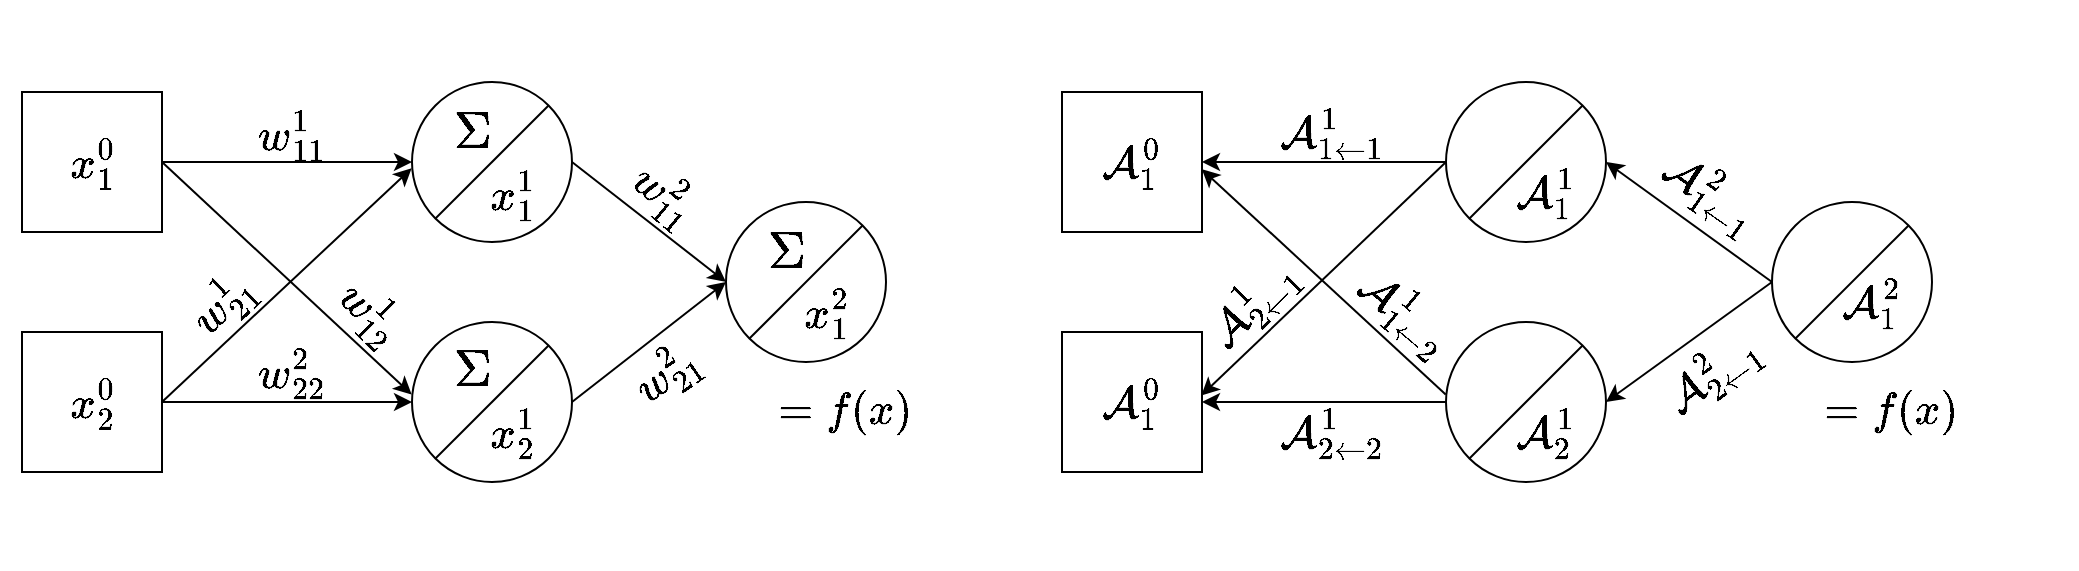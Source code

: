 <mxfile version="21.1.4" type="github">
  <diagram id="L71-HYiMx5dE4_1I3F0T" name="Sivu-1">
    <mxGraphModel dx="1961" dy="603" grid="1" gridSize="10" guides="1" tooltips="1" connect="1" arrows="1" fold="1" page="1" pageScale="1" pageWidth="827" pageHeight="1169" math="1" shadow="0">
      <root>
        <mxCell id="0" />
        <mxCell id="1" parent="0" />
        <mxCell id="3wHbqjxO5yv6Bnrj-V3m-3" value="" style="group;fontSize=19;" parent="1" vertex="1" connectable="0">
          <mxGeometry x="-800" y="80" width="510" height="200" as="geometry" />
        </mxCell>
        <mxCell id="unRAUoUYdDuh-6SN-mz_-5" value="&lt;font style=&quot;font-size: 19px;&quot;&gt;$$x_1^0$$&lt;/font&gt;" style="square;whiteSpace=wrap;html=1;aspect=fixed;container=0;fontSize=19;" parent="3wHbqjxO5yv6Bnrj-V3m-3" vertex="1">
          <mxGeometry x="5" y="5" width="70" height="70" as="geometry" />
        </mxCell>
        <mxCell id="unRAUoUYdDuh-6SN-mz_-7" value="&lt;font style=&quot;font-size: 19px;&quot;&gt;$$x_2^0$$&lt;/font&gt;" style="square;whiteSpace=wrap;html=1;aspect=fixed;container=0;fontSize=19;" parent="3wHbqjxO5yv6Bnrj-V3m-3" vertex="1">
          <mxGeometry x="5" y="125" width="70" height="70" as="geometry" />
        </mxCell>
        <mxCell id="unRAUoUYdDuh-6SN-mz_-46" value="&lt;div style=&quot;font-size: 19px;&quot;&gt;&lt;sub style=&quot;font-size: 19px;&quot;&gt;$$w^1_{11}$$&lt;/sub&gt;&lt;/div&gt;" style="text;html=1;strokeColor=none;fillColor=none;align=center;verticalAlign=middle;whiteSpace=wrap;rounded=0;fontSize=19;rotation=0;container=0;" parent="3wHbqjxO5yv6Bnrj-V3m-3" vertex="1">
          <mxGeometry x="110" y="11" width="60" height="30" as="geometry" />
        </mxCell>
        <mxCell id="unRAUoUYdDuh-6SN-mz_-47" value="&lt;div style=&quot;font-size: 19px;&quot;&gt;&lt;sub style=&quot;font-size: 19px;&quot;&gt;$$w^1_{21}$$&lt;/sub&gt;&lt;/div&gt;" style="text;html=1;strokeColor=none;fillColor=none;align=center;verticalAlign=middle;whiteSpace=wrap;rounded=0;fontSize=19;rotation=-43;container=0;" parent="3wHbqjxO5yv6Bnrj-V3m-3" vertex="1">
          <mxGeometry x="75" y="95" width="60" height="30" as="geometry" />
        </mxCell>
        <mxCell id="unRAUoUYdDuh-6SN-mz_-69" value="&lt;div style=&quot;font-size: 19px;&quot;&gt;&lt;sub style=&quot;font-size: 19px;&quot;&gt;$$w^1_{12}$$&lt;/sub&gt;&lt;/div&gt;" style="text;html=1;strokeColor=none;fillColor=none;align=center;verticalAlign=middle;whiteSpace=wrap;rounded=0;fontSize=19;rotation=45;container=0;" parent="3wHbqjxO5yv6Bnrj-V3m-3" vertex="1">
          <mxGeometry x="150" y="100" width="60" height="30" as="geometry" />
        </mxCell>
        <mxCell id="unRAUoUYdDuh-6SN-mz_-70" value="&lt;div style=&quot;font-size: 19px;&quot;&gt;&lt;sub style=&quot;font-size: 19px;&quot;&gt;$$w^2_{22}$$&lt;/sub&gt;&lt;/div&gt;" style="text;html=1;strokeColor=none;fillColor=none;align=center;verticalAlign=middle;whiteSpace=wrap;rounded=0;fontSize=19;rotation=0;container=0;" parent="3wHbqjxO5yv6Bnrj-V3m-3" vertex="1">
          <mxGeometry x="110" y="130" width="60" height="30" as="geometry" />
        </mxCell>
        <mxCell id="unRAUoUYdDuh-6SN-mz_-72" value="" style="ellipse;whiteSpace=wrap;html=1;aspect=fixed;container=0;fontSize=19;" parent="3wHbqjxO5yv6Bnrj-V3m-3" vertex="1">
          <mxGeometry x="357" y="60" width="80" height="80" as="geometry" />
        </mxCell>
        <mxCell id="unRAUoUYdDuh-6SN-mz_-73" value="" style="endArrow=none;html=1;rounded=0;fontSize=19;exitX=0;exitY=1;exitDx=0;exitDy=0;entryX=1;entryY=0;entryDx=0;entryDy=0;" parent="3wHbqjxO5yv6Bnrj-V3m-3" source="unRAUoUYdDuh-6SN-mz_-72" target="unRAUoUYdDuh-6SN-mz_-72" edge="1">
          <mxGeometry width="50" height="50" relative="1" as="geometry">
            <mxPoint x="472" y="210" as="sourcePoint" />
            <mxPoint x="522" y="120" as="targetPoint" />
          </mxGeometry>
        </mxCell>
        <mxCell id="unRAUoUYdDuh-6SN-mz_-76" value="&lt;div style=&quot;font-size: 19px;&quot;&gt;&lt;sub style=&quot;font-size: 19px;&quot;&gt;$$w^2_{11}$$&lt;/sub&gt;&lt;/div&gt;" style="text;html=1;strokeColor=none;fillColor=none;align=center;verticalAlign=middle;whiteSpace=wrap;rounded=0;fontSize=19;rotation=40;container=0;" parent="3wHbqjxO5yv6Bnrj-V3m-3" vertex="1">
          <mxGeometry x="297" y="41" width="60" height="30" as="geometry" />
        </mxCell>
        <mxCell id="unRAUoUYdDuh-6SN-mz_-77" value="&lt;div style=&quot;font-size: 19px;&quot;&gt;&lt;sub style=&quot;font-size: 19px;&quot;&gt;$$w^2_{21}$$&lt;/sub&gt;&lt;/div&gt;" style="text;html=1;strokeColor=none;fillColor=none;align=center;verticalAlign=middle;whiteSpace=wrap;rounded=0;fontSize=19;rotation=-35;container=0;" parent="3wHbqjxO5yv6Bnrj-V3m-3" vertex="1">
          <mxGeometry x="297" y="130" width="60" height="30" as="geometry" />
        </mxCell>
        <mxCell id="izF1CWLwOtwObPyW_wJa-63" value="&lt;font style=&quot;font-size: 19px;&quot;&gt;$$=f(x)$$&lt;/font&gt;" style="text;html=1;strokeColor=none;fillColor=none;align=center;verticalAlign=middle;whiteSpace=wrap;rounded=0;fontSize=19;container=0;" parent="3wHbqjxO5yv6Bnrj-V3m-3" vertex="1">
          <mxGeometry x="387" y="130" width="60" height="70" as="geometry" />
        </mxCell>
        <mxCell id="unRAUoUYdDuh-6SN-mz_-57" value="" style="ellipse;whiteSpace=wrap;html=1;aspect=fixed;container=0;fontSize=19;" parent="3wHbqjxO5yv6Bnrj-V3m-3" vertex="1">
          <mxGeometry x="200" width="80" height="80" as="geometry" />
        </mxCell>
        <mxCell id="unRAUoUYdDuh-6SN-mz_-58" value="" style="endArrow=none;html=1;rounded=0;fontSize=19;exitX=0;exitY=1;exitDx=0;exitDy=0;entryX=1;entryY=0;entryDx=0;entryDy=0;" parent="3wHbqjxO5yv6Bnrj-V3m-3" source="unRAUoUYdDuh-6SN-mz_-57" target="unRAUoUYdDuh-6SN-mz_-57" edge="1">
          <mxGeometry width="50" height="50" relative="1" as="geometry">
            <mxPoint x="215" y="150" as="sourcePoint" />
            <mxPoint x="265" y="60" as="targetPoint" />
          </mxGeometry>
        </mxCell>
        <mxCell id="XnAn_cJSLQp4wYXauc3o-2" value="" style="ellipse;whiteSpace=wrap;html=1;aspect=fixed;container=0;fontSize=19;" parent="3wHbqjxO5yv6Bnrj-V3m-3" vertex="1">
          <mxGeometry x="200" y="120" width="80" height="80" as="geometry" />
        </mxCell>
        <mxCell id="XnAn_cJSLQp4wYXauc3o-3" value="" style="endArrow=none;html=1;rounded=0;fontSize=19;exitX=0;exitY=1;exitDx=0;exitDy=0;entryX=1;entryY=0;entryDx=0;entryDy=0;" parent="3wHbqjxO5yv6Bnrj-V3m-3" source="XnAn_cJSLQp4wYXauc3o-2" target="XnAn_cJSLQp4wYXauc3o-2" edge="1">
          <mxGeometry width="50" height="50" relative="1" as="geometry">
            <mxPoint x="215" y="270" as="sourcePoint" />
            <mxPoint x="265" y="180" as="targetPoint" />
          </mxGeometry>
        </mxCell>
        <mxCell id="unRAUoUYdDuh-6SN-mz_-74" value="" style="endArrow=classic;html=1;rounded=0;fontSize=19;entryX=0;entryY=0.5;entryDx=0;entryDy=0;exitX=1;exitY=0.5;exitDx=0;exitDy=0;" parent="3wHbqjxO5yv6Bnrj-V3m-3" source="unRAUoUYdDuh-6SN-mz_-57" target="unRAUoUYdDuh-6SN-mz_-72" edge="1">
          <mxGeometry width="50" height="50" relative="1" as="geometry">
            <mxPoint x="258" y="190" as="sourcePoint" />
            <mxPoint x="308" y="140" as="targetPoint" />
          </mxGeometry>
        </mxCell>
        <mxCell id="unRAUoUYdDuh-6SN-mz_-21" value="" style="endArrow=classic;html=1;rounded=0;entryX=-0.002;entryY=0.539;entryDx=0;entryDy=0;exitX=1;exitY=0.5;exitDx=0;exitDy=0;entryPerimeter=0;fontSize=19;" parent="3wHbqjxO5yv6Bnrj-V3m-3" source="unRAUoUYdDuh-6SN-mz_-7" target="unRAUoUYdDuh-6SN-mz_-57" edge="1">
          <mxGeometry width="50" height="50" relative="1" as="geometry">
            <mxPoint x="75" y="210" as="sourcePoint" />
            <mxPoint x="215" y="100" as="targetPoint" />
          </mxGeometry>
        </mxCell>
        <mxCell id="unRAUoUYdDuh-6SN-mz_-22" value="" style="endArrow=classic;html=1;rounded=0;exitX=1;exitY=0.5;exitDx=0;exitDy=0;entryX=0;entryY=0.5;entryDx=0;entryDy=0;fontSize=19;" parent="3wHbqjxO5yv6Bnrj-V3m-3" source="unRAUoUYdDuh-6SN-mz_-5" target="unRAUoUYdDuh-6SN-mz_-57" edge="1">
          <mxGeometry width="50" height="50" relative="1" as="geometry">
            <mxPoint x="135" y="40" as="sourcePoint" />
            <mxPoint x="215" y="91.04" as="targetPoint" />
          </mxGeometry>
        </mxCell>
        <mxCell id="XnAn_cJSLQp4wYXauc3o-50" value="" style="endArrow=classic;html=1;rounded=0;entryX=0;entryY=0.5;entryDx=0;entryDy=0;exitX=1;exitY=0.5;exitDx=0;exitDy=0;fontSize=19;" parent="3wHbqjxO5yv6Bnrj-V3m-3" source="XnAn_cJSLQp4wYXauc3o-2" target="unRAUoUYdDuh-6SN-mz_-72" edge="1">
          <mxGeometry width="50" height="50" relative="1" as="geometry">
            <mxPoint x="260" y="191" as="sourcePoint" />
            <mxPoint x="310" y="141" as="targetPoint" />
          </mxGeometry>
        </mxCell>
        <mxCell id="XnAn_cJSLQp4wYXauc3o-6" value="" style="endArrow=classic;html=1;rounded=0;exitX=1;exitY=0.5;exitDx=0;exitDy=0;entryX=0;entryY=0.5;entryDx=0;entryDy=0;fontSize=19;" parent="3wHbqjxO5yv6Bnrj-V3m-3" source="unRAUoUYdDuh-6SN-mz_-7" target="XnAn_cJSLQp4wYXauc3o-2" edge="1">
          <mxGeometry width="50" height="50" relative="1" as="geometry">
            <mxPoint x="137" y="181" as="sourcePoint" />
            <mxPoint x="187" y="131" as="targetPoint" />
          </mxGeometry>
        </mxCell>
        <mxCell id="XnAn_cJSLQp4wYXauc3o-4" value="" style="endArrow=classic;html=1;rounded=0;exitX=1;exitY=0.5;exitDx=0;exitDy=0;entryX=-0.002;entryY=0.453;entryDx=0;entryDy=0;entryPerimeter=0;fontSize=19;" parent="3wHbqjxO5yv6Bnrj-V3m-3" source="unRAUoUYdDuh-6SN-mz_-5" target="XnAn_cJSLQp4wYXauc3o-2" edge="1">
          <mxGeometry width="50" height="50" relative="1" as="geometry">
            <mxPoint x="87" y="41" as="sourcePoint" />
            <mxPoint x="217" y="131" as="targetPoint" />
          </mxGeometry>
        </mxCell>
        <mxCell id="eO1E6qpAecXAun-6JBgR-2" value="&lt;font style=&quot;font-size: 19px;&quot;&gt;$$x_1^1$$&lt;/font&gt;" style="text;html=1;strokeColor=none;fillColor=none;align=center;verticalAlign=middle;whiteSpace=wrap;rounded=0;fontSize=19;" vertex="1" parent="3wHbqjxO5yv6Bnrj-V3m-3">
          <mxGeometry x="220" y="41" width="60" height="30" as="geometry" />
        </mxCell>
        <mxCell id="eO1E6qpAecXAun-6JBgR-3" value="&lt;font style=&quot;font-size: 19px;&quot;&gt;$$x_2^1$$&lt;/font&gt;" style="text;html=1;strokeColor=none;fillColor=none;align=center;verticalAlign=middle;whiteSpace=wrap;rounded=0;fontSize=19;" vertex="1" parent="3wHbqjxO5yv6Bnrj-V3m-3">
          <mxGeometry x="220" y="160" width="60" height="30" as="geometry" />
        </mxCell>
        <mxCell id="eO1E6qpAecXAun-6JBgR-4" value="&lt;font style=&quot;font-size: 19px;&quot;&gt;$$x_1^2$$&lt;/font&gt;" style="text;html=1;strokeColor=none;fillColor=none;align=center;verticalAlign=middle;whiteSpace=wrap;rounded=0;fontSize=19;" vertex="1" parent="3wHbqjxO5yv6Bnrj-V3m-3">
          <mxGeometry x="377" y="100" width="60" height="30" as="geometry" />
        </mxCell>
        <mxCell id="eO1E6qpAecXAun-6JBgR-5" value="&lt;font style=&quot;font-size: 22px;&quot;&gt;$$\Sigma$$&lt;/font&gt;" style="text;html=1;strokeColor=none;fillColor=none;align=center;verticalAlign=middle;whiteSpace=wrap;rounded=0;fontSize=22;" vertex="1" parent="3wHbqjxO5yv6Bnrj-V3m-3">
          <mxGeometry x="200" y="11" width="60" height="30" as="geometry" />
        </mxCell>
        <mxCell id="eO1E6qpAecXAun-6JBgR-6" value="&lt;font style=&quot;font-size: 22px;&quot;&gt;$$\Sigma$$&lt;/font&gt;" style="text;html=1;strokeColor=none;fillColor=none;align=center;verticalAlign=middle;whiteSpace=wrap;rounded=0;fontSize=22;" vertex="1" parent="3wHbqjxO5yv6Bnrj-V3m-3">
          <mxGeometry x="200" y="130" width="60" height="30" as="geometry" />
        </mxCell>
        <mxCell id="eO1E6qpAecXAun-6JBgR-7" value="&lt;font style=&quot;font-size: 22px;&quot;&gt;$$\Sigma$$&lt;/font&gt;" style="text;html=1;strokeColor=none;fillColor=none;align=center;verticalAlign=middle;whiteSpace=wrap;rounded=0;fontSize=22;" vertex="1" parent="3wHbqjxO5yv6Bnrj-V3m-3">
          <mxGeometry x="357" y="71" width="60" height="30" as="geometry" />
        </mxCell>
        <mxCell id="3wHbqjxO5yv6Bnrj-V3m-4" value="" style="group;fontSize=19;" parent="1" vertex="1" connectable="0">
          <mxGeometry x="-280" y="80" width="510" height="200" as="geometry" />
        </mxCell>
        <mxCell id="XnAn_cJSLQp4wYXauc3o-95" value="" style="square;whiteSpace=wrap;html=1;aspect=fixed;container=0;fontSize=19;" parent="3wHbqjxO5yv6Bnrj-V3m-4" vertex="1">
          <mxGeometry x="5" y="5" width="70" height="70" as="geometry" />
        </mxCell>
        <mxCell id="XnAn_cJSLQp4wYXauc3o-97" value="" style="square;whiteSpace=wrap;html=1;aspect=fixed;container=0;fontSize=19;" parent="3wHbqjxO5yv6Bnrj-V3m-4" vertex="1">
          <mxGeometry x="5" y="125" width="70" height="70" as="geometry" />
        </mxCell>
        <mxCell id="XnAn_cJSLQp4wYXauc3o-140" value="&lt;div style=&quot;font-size: 19px;&quot;&gt;&lt;sub style=&quot;font-size: 19px;&quot;&gt;$$\mathcal{A}^{0}_{1}$$&lt;/sub&gt;&lt;/div&gt;" style="text;html=1;strokeColor=none;fillColor=none;align=center;verticalAlign=middle;whiteSpace=wrap;rounded=0;fontSize=19;rotation=0;container=0;" parent="3wHbqjxO5yv6Bnrj-V3m-4" vertex="1">
          <mxGeometry x="10.0" y="25" width="60" height="30" as="geometry" />
        </mxCell>
        <mxCell id="XnAn_cJSLQp4wYXauc3o-141" value="$$\mathcal{A}^0_1$$" style="text;html=1;strokeColor=none;fillColor=none;align=center;verticalAlign=middle;whiteSpace=wrap;rounded=0;fontSize=19;rotation=0;container=0;" parent="3wHbqjxO5yv6Bnrj-V3m-4" vertex="1">
          <mxGeometry x="10" y="145" width="60" height="30" as="geometry" />
        </mxCell>
        <mxCell id="XnAn_cJSLQp4wYXauc3o-104" value="&lt;div style=&quot;font-size: 19px;&quot;&gt;&lt;sub style=&quot;font-size: 19px;&quot;&gt;$$\mathcal{A}^{1}_{2\leftarrow1}$$&lt;/sub&gt;&lt;/div&gt;" style="text;html=1;strokeColor=none;fillColor=none;align=center;verticalAlign=middle;whiteSpace=wrap;rounded=0;fontSize=19;rotation=-45;container=0;" parent="3wHbqjxO5yv6Bnrj-V3m-4" vertex="1">
          <mxGeometry x="70" y="90" width="60" height="40" as="geometry" />
        </mxCell>
        <mxCell id="XnAn_cJSLQp4wYXauc3o-108" value="" style="ellipse;whiteSpace=wrap;html=1;aspect=fixed;container=0;fontSize=19;" parent="3wHbqjxO5yv6Bnrj-V3m-4" vertex="1">
          <mxGeometry x="197" width="80" height="80" as="geometry" />
        </mxCell>
        <mxCell id="XnAn_cJSLQp4wYXauc3o-99" value="" style="endArrow=classic;html=1;rounded=0;exitX=0;exitY=0.5;exitDx=0;exitDy=0;entryX=1;entryY=0.5;entryDx=0;entryDy=0;fontSize=19;" parent="3wHbqjxO5yv6Bnrj-V3m-4" source="XnAn_cJSLQp4wYXauc3o-108" target="XnAn_cJSLQp4wYXauc3o-95" edge="1">
          <mxGeometry width="50" height="50" relative="1" as="geometry">
            <mxPoint x="255" y="91.04" as="sourcePoint" />
            <mxPoint x="175" y="40" as="targetPoint" />
          </mxGeometry>
        </mxCell>
        <mxCell id="XnAn_cJSLQp4wYXauc3o-98" value="" style="endArrow=classic;html=1;rounded=0;entryX=0.995;entryY=0.454;entryDx=0;entryDy=0;exitX=0;exitY=0.5;exitDx=0;exitDy=0;entryPerimeter=0;fontSize=19;" parent="3wHbqjxO5yv6Bnrj-V3m-4" source="XnAn_cJSLQp4wYXauc3o-108" target="XnAn_cJSLQp4wYXauc3o-97" edge="1">
          <mxGeometry width="50" height="50" relative="1" as="geometry">
            <mxPoint x="255" y="100" as="sourcePoint" />
            <mxPoint x="115" y="210" as="targetPoint" />
          </mxGeometry>
        </mxCell>
        <mxCell id="XnAn_cJSLQp4wYXauc3o-109" value="" style="endArrow=none;html=1;rounded=0;fontSize=19;exitX=0;exitY=1;exitDx=0;exitDy=0;entryX=1;entryY=0;entryDx=0;entryDy=0;" parent="3wHbqjxO5yv6Bnrj-V3m-4" source="XnAn_cJSLQp4wYXauc3o-108" target="XnAn_cJSLQp4wYXauc3o-108" edge="1">
          <mxGeometry width="50" height="50" relative="1" as="geometry">
            <mxPoint x="212" y="150" as="sourcePoint" />
            <mxPoint x="262" y="60" as="targetPoint" />
          </mxGeometry>
        </mxCell>
        <mxCell id="XnAn_cJSLQp4wYXauc3o-115" value="&lt;div style=&quot;font-size: 19px;&quot;&gt;&lt;sub style=&quot;font-size: 19px;&quot;&gt;$$\mathcal{A}^{1}_{1\leftarrow2}$$&lt;/sub&gt;&lt;/div&gt;" style="text;html=1;strokeColor=none;fillColor=none;align=center;verticalAlign=middle;whiteSpace=wrap;rounded=0;fontSize=19;rotation=40;container=0;" parent="3wHbqjxO5yv6Bnrj-V3m-4" vertex="1">
          <mxGeometry x="147" y="100" width="60" height="30" as="geometry" />
        </mxCell>
        <mxCell id="XnAn_cJSLQp4wYXauc3o-116" value="&lt;div style=&quot;font-size: 19px;&quot;&gt;&lt;sub style=&quot;font-size: 19px;&quot;&gt;$$A^{1}_{2\leftarrow2}$$&lt;/sub&gt;&lt;/div&gt;" style="text;html=1;strokeColor=none;fillColor=none;align=center;verticalAlign=middle;whiteSpace=wrap;rounded=0;fontSize=19;rotation=0;container=0;" parent="3wHbqjxO5yv6Bnrj-V3m-4" vertex="1">
          <mxGeometry x="197" y="130" width="60" height="30" as="geometry" />
        </mxCell>
        <mxCell id="XnAn_cJSLQp4wYXauc3o-117" value="" style="ellipse;whiteSpace=wrap;html=1;aspect=fixed;container=0;fontSize=19;" parent="3wHbqjxO5yv6Bnrj-V3m-4" vertex="1">
          <mxGeometry x="360" y="60" width="80" height="80" as="geometry" />
        </mxCell>
        <mxCell id="XnAn_cJSLQp4wYXauc3o-118" value="" style="endArrow=none;html=1;rounded=0;fontSize=19;exitX=0;exitY=1;exitDx=0;exitDy=0;entryX=1;entryY=0;entryDx=0;entryDy=0;" parent="3wHbqjxO5yv6Bnrj-V3m-4" source="XnAn_cJSLQp4wYXauc3o-117" target="XnAn_cJSLQp4wYXauc3o-117" edge="1">
          <mxGeometry width="50" height="50" relative="1" as="geometry">
            <mxPoint x="475" y="210" as="sourcePoint" />
            <mxPoint x="525" y="120" as="targetPoint" />
          </mxGeometry>
        </mxCell>
        <mxCell id="XnAn_cJSLQp4wYXauc3o-119" value="" style="endArrow=classic;html=1;rounded=0;fontSize=19;entryX=1;entryY=0.5;entryDx=0;entryDy=0;exitX=0;exitY=0.5;exitDx=0;exitDy=0;" parent="3wHbqjxO5yv6Bnrj-V3m-4" source="XnAn_cJSLQp4wYXauc3o-117" target="XnAn_cJSLQp4wYXauc3o-108" edge="1">
          <mxGeometry width="50" height="50" relative="1" as="geometry">
            <mxPoint x="348" y="140" as="sourcePoint" />
            <mxPoint x="298" y="190" as="targetPoint" />
          </mxGeometry>
        </mxCell>
        <mxCell id="XnAn_cJSLQp4wYXauc3o-122" value="&lt;div style=&quot;font-size: 19px;&quot;&gt;&lt;sub style=&quot;font-size: 19px;&quot;&gt;$$\mathcal{A}^{2}_{2\leftarrow1}$$&lt;/sub&gt;&lt;/div&gt;" style="text;html=1;strokeColor=none;fillColor=none;align=center;verticalAlign=middle;whiteSpace=wrap;rounded=0;fontSize=19;rotation=-36;container=0;" parent="3wHbqjxO5yv6Bnrj-V3m-4" vertex="1">
          <mxGeometry x="300" y="130" width="60" height="30" as="geometry" />
        </mxCell>
        <mxCell id="XnAn_cJSLQp4wYXauc3o-123" value="" style="ellipse;whiteSpace=wrap;html=1;aspect=fixed;container=0;fontSize=19;" parent="3wHbqjxO5yv6Bnrj-V3m-4" vertex="1">
          <mxGeometry x="197" y="120" width="80" height="80" as="geometry" />
        </mxCell>
        <mxCell id="XnAn_cJSLQp4wYXauc3o-124" value="" style="endArrow=none;html=1;rounded=0;fontSize=19;exitX=0;exitY=1;exitDx=0;exitDy=0;entryX=1;entryY=0;entryDx=0;entryDy=0;" parent="3wHbqjxO5yv6Bnrj-V3m-4" source="XnAn_cJSLQp4wYXauc3o-123" target="XnAn_cJSLQp4wYXauc3o-123" edge="1">
          <mxGeometry width="50" height="50" relative="1" as="geometry">
            <mxPoint x="212" y="270" as="sourcePoint" />
            <mxPoint x="262" y="180" as="targetPoint" />
          </mxGeometry>
        </mxCell>
        <mxCell id="XnAn_cJSLQp4wYXauc3o-131" value="" style="endArrow=classic;html=1;rounded=0;entryX=1;entryY=0.5;entryDx=0;entryDy=0;exitX=0;exitY=0.5;exitDx=0;exitDy=0;fontSize=19;" parent="3wHbqjxO5yv6Bnrj-V3m-4" source="XnAn_cJSLQp4wYXauc3o-117" target="XnAn_cJSLQp4wYXauc3o-123" edge="1">
          <mxGeometry width="50" height="50" relative="1" as="geometry">
            <mxPoint x="350" y="141" as="sourcePoint" />
            <mxPoint x="300" y="191" as="targetPoint" />
          </mxGeometry>
        </mxCell>
        <mxCell id="XnAn_cJSLQp4wYXauc3o-133" value="&lt;font style=&quot;font-size: 19px;&quot;&gt;$$=f(x)$$&lt;/font&gt;" style="text;html=1;strokeColor=none;fillColor=none;align=center;verticalAlign=middle;whiteSpace=wrap;rounded=0;fontSize=19;container=0;" parent="3wHbqjxO5yv6Bnrj-V3m-4" vertex="1">
          <mxGeometry x="390" y="130" width="60" height="70" as="geometry" />
        </mxCell>
        <mxCell id="XnAn_cJSLQp4wYXauc3o-145" value="&lt;div style=&quot;font-size: 19px;&quot;&gt;&lt;sub style=&quot;font-size: 19px;&quot;&gt;$$\mathcal{A}^{1}_{2}$$&lt;/sub&gt;&lt;/div&gt;" style="text;html=1;strokeColor=none;fillColor=none;align=center;verticalAlign=middle;whiteSpace=wrap;rounded=0;fontSize=19;rotation=0;container=0;" parent="3wHbqjxO5yv6Bnrj-V3m-4" vertex="1">
          <mxGeometry x="217" y="160" width="60" height="30" as="geometry" />
        </mxCell>
        <mxCell id="XnAn_cJSLQp4wYXauc3o-147" value="&lt;div style=&quot;font-size: 19px;&quot;&gt;&lt;sub style=&quot;font-size: 19px;&quot;&gt;$$\mathcal{A}^{2}_{1}$$&lt;/sub&gt;&lt;/div&gt;" style="text;html=1;strokeColor=none;fillColor=none;align=center;verticalAlign=middle;whiteSpace=wrap;rounded=0;fontSize=19;rotation=0;container=0;" parent="3wHbqjxO5yv6Bnrj-V3m-4" vertex="1">
          <mxGeometry x="380" y="95" width="60" height="30" as="geometry" />
        </mxCell>
        <mxCell id="3wHbqjxO5yv6Bnrj-V3m-2" value="&lt;div style=&quot;font-size: 19px;&quot;&gt;&lt;sub style=&quot;font-size: 19px;&quot;&gt;$$\mathcal{A}^{1}_{2\leftarrow2}$$&lt;/sub&gt;&lt;/div&gt;" style="text;html=1;strokeColor=none;fillColor=none;align=center;verticalAlign=middle;whiteSpace=wrap;rounded=0;fontSize=19;rotation=0;container=0;" parent="3wHbqjxO5yv6Bnrj-V3m-4" vertex="1">
          <mxGeometry x="110" y="160" width="60" height="30" as="geometry" />
        </mxCell>
        <mxCell id="XnAn_cJSLQp4wYXauc3o-125" value="" style="endArrow=classic;html=1;rounded=0;exitX=-0.002;exitY=0.453;exitDx=0;exitDy=0;entryX=0.999;entryY=0.552;entryDx=0;entryDy=0;exitPerimeter=0;entryPerimeter=0;fontSize=19;" parent="3wHbqjxO5yv6Bnrj-V3m-4" source="XnAn_cJSLQp4wYXauc3o-123" target="XnAn_cJSLQp4wYXauc3o-95" edge="1">
          <mxGeometry width="50" height="50" relative="1" as="geometry">
            <mxPoint x="257" y="131" as="sourcePoint" />
            <mxPoint x="127" y="41" as="targetPoint" />
          </mxGeometry>
        </mxCell>
        <mxCell id="XnAn_cJSLQp4wYXauc3o-126" value="" style="endArrow=classic;html=1;rounded=0;exitX=0;exitY=0.5;exitDx=0;exitDy=0;entryX=1;entryY=0.5;entryDx=0;entryDy=0;fontSize=19;" parent="3wHbqjxO5yv6Bnrj-V3m-4" source="XnAn_cJSLQp4wYXauc3o-123" target="XnAn_cJSLQp4wYXauc3o-97" edge="1">
          <mxGeometry width="50" height="50" relative="1" as="geometry">
            <mxPoint x="227" y="131" as="sourcePoint" />
            <mxPoint x="177" y="181" as="targetPoint" />
          </mxGeometry>
        </mxCell>
        <mxCell id="3wHbqjxO5yv6Bnrj-V3m-5" value="&lt;div style=&quot;font-size: 19px;&quot;&gt;&lt;sub style=&quot;font-size: 19px;&quot;&gt;$$\mathcal{A}^1_{1}$$&lt;/sub&gt;&lt;/div&gt;" style="text;html=1;strokeColor=none;fillColor=none;align=center;verticalAlign=middle;whiteSpace=wrap;rounded=0;fontSize=19;rotation=0;container=0;" parent="3wHbqjxO5yv6Bnrj-V3m-4" vertex="1">
          <mxGeometry x="217.0" y="40" width="60" height="30" as="geometry" />
        </mxCell>
        <mxCell id="3wHbqjxO5yv6Bnrj-V3m-7" value="&lt;div style=&quot;font-size: 19px;&quot;&gt;&lt;sub style=&quot;font-size: 19px;&quot;&gt;$$\mathcal{A}^{2}_{1\leftarrow1}$$&lt;/sub&gt;&lt;/div&gt;" style="text;html=1;strokeColor=none;fillColor=none;align=center;verticalAlign=middle;whiteSpace=wrap;rounded=0;fontSize=19;rotation=35;container=0;" parent="3wHbqjxO5yv6Bnrj-V3m-4" vertex="1">
          <mxGeometry x="300" y="40" width="60" height="30" as="geometry" />
        </mxCell>
        <mxCell id="3wHbqjxO5yv6Bnrj-V3m-8" value="&lt;div style=&quot;font-size: 19px;&quot;&gt;&lt;sub style=&quot;font-size: 19px;&quot;&gt;$$\mathcal{A}^{1}_{1\leftarrow1}$$&lt;/sub&gt;&lt;/div&gt;" style="text;html=1;strokeColor=none;fillColor=none;align=center;verticalAlign=middle;whiteSpace=wrap;rounded=0;fontSize=19;rotation=0;container=0;" parent="3wHbqjxO5yv6Bnrj-V3m-4" vertex="1">
          <mxGeometry x="110" y="10" width="60" height="30" as="geometry" />
        </mxCell>
      </root>
    </mxGraphModel>
  </diagram>
</mxfile>
